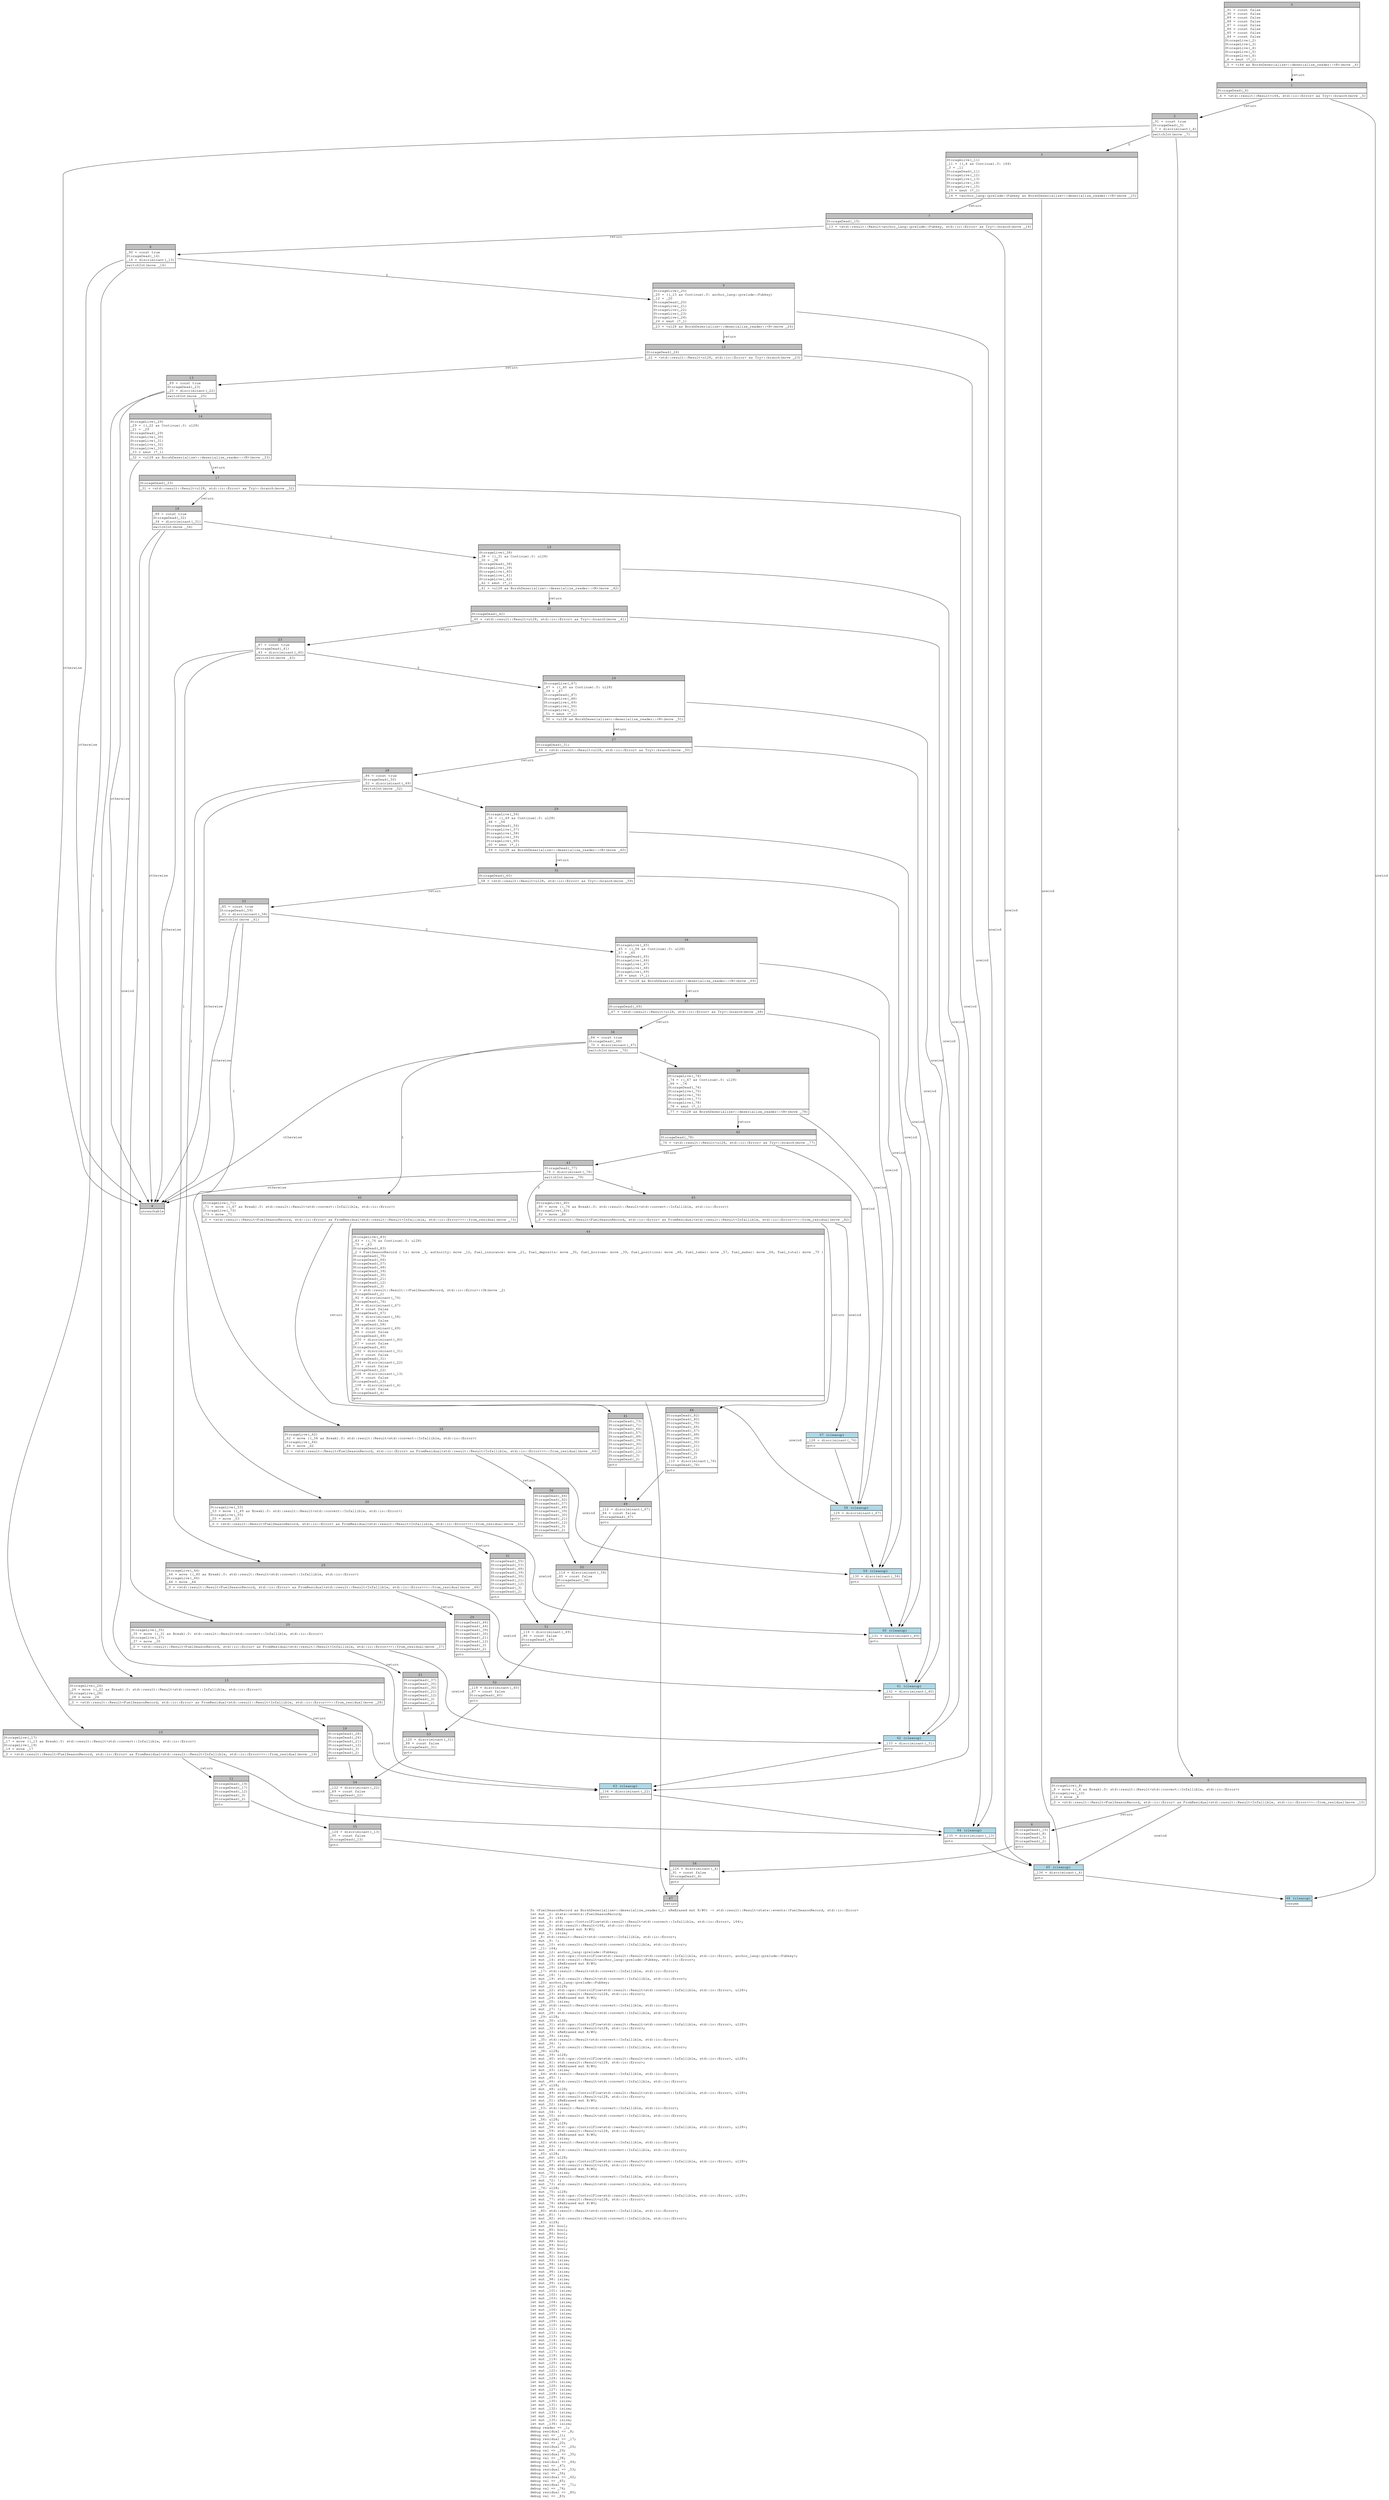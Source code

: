 digraph Mir_0_16144 {
    graph [fontname="Courier, monospace"];
    node [fontname="Courier, monospace"];
    edge [fontname="Courier, monospace"];
    label=<fn &lt;FuelSeasonRecord as BorshDeserialize&gt;::deserialize_reader(_1: &amp;ReErased mut R/#0) -&gt; std::result::Result&lt;state::events::FuelSeasonRecord, std::io::Error&gt;<br align="left"/>let mut _2: state::events::FuelSeasonRecord;<br align="left"/>let mut _3: i64;<br align="left"/>let mut _4: std::ops::ControlFlow&lt;std::result::Result&lt;std::convert::Infallible, std::io::Error&gt;, i64&gt;;<br align="left"/>let mut _5: std::result::Result&lt;i64, std::io::Error&gt;;<br align="left"/>let mut _6: &amp;ReErased mut R/#0;<br align="left"/>let mut _7: isize;<br align="left"/>let _8: std::result::Result&lt;std::convert::Infallible, std::io::Error&gt;;<br align="left"/>let mut _9: !;<br align="left"/>let mut _10: std::result::Result&lt;std::convert::Infallible, std::io::Error&gt;;<br align="left"/>let _11: i64;<br align="left"/>let mut _12: anchor_lang::prelude::Pubkey;<br align="left"/>let mut _13: std::ops::ControlFlow&lt;std::result::Result&lt;std::convert::Infallible, std::io::Error&gt;, anchor_lang::prelude::Pubkey&gt;;<br align="left"/>let mut _14: std::result::Result&lt;anchor_lang::prelude::Pubkey, std::io::Error&gt;;<br align="left"/>let mut _15: &amp;ReErased mut R/#0;<br align="left"/>let mut _16: isize;<br align="left"/>let _17: std::result::Result&lt;std::convert::Infallible, std::io::Error&gt;;<br align="left"/>let mut _18: !;<br align="left"/>let mut _19: std::result::Result&lt;std::convert::Infallible, std::io::Error&gt;;<br align="left"/>let _20: anchor_lang::prelude::Pubkey;<br align="left"/>let mut _21: u128;<br align="left"/>let mut _22: std::ops::ControlFlow&lt;std::result::Result&lt;std::convert::Infallible, std::io::Error&gt;, u128&gt;;<br align="left"/>let mut _23: std::result::Result&lt;u128, std::io::Error&gt;;<br align="left"/>let mut _24: &amp;ReErased mut R/#0;<br align="left"/>let mut _25: isize;<br align="left"/>let _26: std::result::Result&lt;std::convert::Infallible, std::io::Error&gt;;<br align="left"/>let mut _27: !;<br align="left"/>let mut _28: std::result::Result&lt;std::convert::Infallible, std::io::Error&gt;;<br align="left"/>let _29: u128;<br align="left"/>let mut _30: u128;<br align="left"/>let mut _31: std::ops::ControlFlow&lt;std::result::Result&lt;std::convert::Infallible, std::io::Error&gt;, u128&gt;;<br align="left"/>let mut _32: std::result::Result&lt;u128, std::io::Error&gt;;<br align="left"/>let mut _33: &amp;ReErased mut R/#0;<br align="left"/>let mut _34: isize;<br align="left"/>let _35: std::result::Result&lt;std::convert::Infallible, std::io::Error&gt;;<br align="left"/>let mut _36: !;<br align="left"/>let mut _37: std::result::Result&lt;std::convert::Infallible, std::io::Error&gt;;<br align="left"/>let _38: u128;<br align="left"/>let mut _39: u128;<br align="left"/>let mut _40: std::ops::ControlFlow&lt;std::result::Result&lt;std::convert::Infallible, std::io::Error&gt;, u128&gt;;<br align="left"/>let mut _41: std::result::Result&lt;u128, std::io::Error&gt;;<br align="left"/>let mut _42: &amp;ReErased mut R/#0;<br align="left"/>let mut _43: isize;<br align="left"/>let _44: std::result::Result&lt;std::convert::Infallible, std::io::Error&gt;;<br align="left"/>let mut _45: !;<br align="left"/>let mut _46: std::result::Result&lt;std::convert::Infallible, std::io::Error&gt;;<br align="left"/>let _47: u128;<br align="left"/>let mut _48: u128;<br align="left"/>let mut _49: std::ops::ControlFlow&lt;std::result::Result&lt;std::convert::Infallible, std::io::Error&gt;, u128&gt;;<br align="left"/>let mut _50: std::result::Result&lt;u128, std::io::Error&gt;;<br align="left"/>let mut _51: &amp;ReErased mut R/#0;<br align="left"/>let mut _52: isize;<br align="left"/>let _53: std::result::Result&lt;std::convert::Infallible, std::io::Error&gt;;<br align="left"/>let mut _54: !;<br align="left"/>let mut _55: std::result::Result&lt;std::convert::Infallible, std::io::Error&gt;;<br align="left"/>let _56: u128;<br align="left"/>let mut _57: u128;<br align="left"/>let mut _58: std::ops::ControlFlow&lt;std::result::Result&lt;std::convert::Infallible, std::io::Error&gt;, u128&gt;;<br align="left"/>let mut _59: std::result::Result&lt;u128, std::io::Error&gt;;<br align="left"/>let mut _60: &amp;ReErased mut R/#0;<br align="left"/>let mut _61: isize;<br align="left"/>let _62: std::result::Result&lt;std::convert::Infallible, std::io::Error&gt;;<br align="left"/>let mut _63: !;<br align="left"/>let mut _64: std::result::Result&lt;std::convert::Infallible, std::io::Error&gt;;<br align="left"/>let _65: u128;<br align="left"/>let mut _66: u128;<br align="left"/>let mut _67: std::ops::ControlFlow&lt;std::result::Result&lt;std::convert::Infallible, std::io::Error&gt;, u128&gt;;<br align="left"/>let mut _68: std::result::Result&lt;u128, std::io::Error&gt;;<br align="left"/>let mut _69: &amp;ReErased mut R/#0;<br align="left"/>let mut _70: isize;<br align="left"/>let _71: std::result::Result&lt;std::convert::Infallible, std::io::Error&gt;;<br align="left"/>let mut _72: !;<br align="left"/>let mut _73: std::result::Result&lt;std::convert::Infallible, std::io::Error&gt;;<br align="left"/>let _74: u128;<br align="left"/>let mut _75: u128;<br align="left"/>let mut _76: std::ops::ControlFlow&lt;std::result::Result&lt;std::convert::Infallible, std::io::Error&gt;, u128&gt;;<br align="left"/>let mut _77: std::result::Result&lt;u128, std::io::Error&gt;;<br align="left"/>let mut _78: &amp;ReErased mut R/#0;<br align="left"/>let mut _79: isize;<br align="left"/>let _80: std::result::Result&lt;std::convert::Infallible, std::io::Error&gt;;<br align="left"/>let mut _81: !;<br align="left"/>let mut _82: std::result::Result&lt;std::convert::Infallible, std::io::Error&gt;;<br align="left"/>let _83: u128;<br align="left"/>let mut _84: bool;<br align="left"/>let mut _85: bool;<br align="left"/>let mut _86: bool;<br align="left"/>let mut _87: bool;<br align="left"/>let mut _88: bool;<br align="left"/>let mut _89: bool;<br align="left"/>let mut _90: bool;<br align="left"/>let mut _91: bool;<br align="left"/>let mut _92: isize;<br align="left"/>let mut _93: isize;<br align="left"/>let mut _94: isize;<br align="left"/>let mut _95: isize;<br align="left"/>let mut _96: isize;<br align="left"/>let mut _97: isize;<br align="left"/>let mut _98: isize;<br align="left"/>let mut _99: isize;<br align="left"/>let mut _100: isize;<br align="left"/>let mut _101: isize;<br align="left"/>let mut _102: isize;<br align="left"/>let mut _103: isize;<br align="left"/>let mut _104: isize;<br align="left"/>let mut _105: isize;<br align="left"/>let mut _106: isize;<br align="left"/>let mut _107: isize;<br align="left"/>let mut _108: isize;<br align="left"/>let mut _109: isize;<br align="left"/>let mut _110: isize;<br align="left"/>let mut _111: isize;<br align="left"/>let mut _112: isize;<br align="left"/>let mut _113: isize;<br align="left"/>let mut _114: isize;<br align="left"/>let mut _115: isize;<br align="left"/>let mut _116: isize;<br align="left"/>let mut _117: isize;<br align="left"/>let mut _118: isize;<br align="left"/>let mut _119: isize;<br align="left"/>let mut _120: isize;<br align="left"/>let mut _121: isize;<br align="left"/>let mut _122: isize;<br align="left"/>let mut _123: isize;<br align="left"/>let mut _124: isize;<br align="left"/>let mut _125: isize;<br align="left"/>let mut _126: isize;<br align="left"/>let mut _127: isize;<br align="left"/>let mut _128: isize;<br align="left"/>let mut _129: isize;<br align="left"/>let mut _130: isize;<br align="left"/>let mut _131: isize;<br align="left"/>let mut _132: isize;<br align="left"/>let mut _133: isize;<br align="left"/>let mut _134: isize;<br align="left"/>let mut _135: isize;<br align="left"/>let mut _136: isize;<br align="left"/>debug reader =&gt; _1;<br align="left"/>debug residual =&gt; _8;<br align="left"/>debug val =&gt; _11;<br align="left"/>debug residual =&gt; _17;<br align="left"/>debug val =&gt; _20;<br align="left"/>debug residual =&gt; _26;<br align="left"/>debug val =&gt; _29;<br align="left"/>debug residual =&gt; _35;<br align="left"/>debug val =&gt; _38;<br align="left"/>debug residual =&gt; _44;<br align="left"/>debug val =&gt; _47;<br align="left"/>debug residual =&gt; _53;<br align="left"/>debug val =&gt; _56;<br align="left"/>debug residual =&gt; _62;<br align="left"/>debug val =&gt; _65;<br align="left"/>debug residual =&gt; _71;<br align="left"/>debug val =&gt; _74;<br align="left"/>debug residual =&gt; _80;<br align="left"/>debug val =&gt; _83;<br align="left"/>>;
    bb0__0_16144 [shape="none", label=<<table border="0" cellborder="1" cellspacing="0"><tr><td bgcolor="gray" align="center" colspan="1">0</td></tr><tr><td align="left" balign="left">_91 = const false<br/>_90 = const false<br/>_89 = const false<br/>_88 = const false<br/>_87 = const false<br/>_86 = const false<br/>_85 = const false<br/>_84 = const false<br/>StorageLive(_2)<br/>StorageLive(_3)<br/>StorageLive(_4)<br/>StorageLive(_5)<br/>StorageLive(_6)<br/>_6 = &amp;mut (*_1)<br/></td></tr><tr><td align="left">_5 = &lt;i64 as BorshDeserialize&gt;::deserialize_reader::&lt;R&gt;(move _6)</td></tr></table>>];
    bb1__0_16144 [shape="none", label=<<table border="0" cellborder="1" cellspacing="0"><tr><td bgcolor="gray" align="center" colspan="1">1</td></tr><tr><td align="left" balign="left">StorageDead(_6)<br/></td></tr><tr><td align="left">_4 = &lt;std::result::Result&lt;i64, std::io::Error&gt; as Try&gt;::branch(move _5)</td></tr></table>>];
    bb2__0_16144 [shape="none", label=<<table border="0" cellborder="1" cellspacing="0"><tr><td bgcolor="gray" align="center" colspan="1">2</td></tr><tr><td align="left" balign="left">_91 = const true<br/>StorageDead(_5)<br/>_7 = discriminant(_4)<br/></td></tr><tr><td align="left">switchInt(move _7)</td></tr></table>>];
    bb3__0_16144 [shape="none", label=<<table border="0" cellborder="1" cellspacing="0"><tr><td bgcolor="gray" align="center" colspan="1">3</td></tr><tr><td align="left" balign="left">StorageLive(_11)<br/>_11 = ((_4 as Continue).0: i64)<br/>_3 = _11<br/>StorageDead(_11)<br/>StorageLive(_12)<br/>StorageLive(_13)<br/>StorageLive(_14)<br/>StorageLive(_15)<br/>_15 = &amp;mut (*_1)<br/></td></tr><tr><td align="left">_14 = &lt;anchor_lang::prelude::Pubkey as BorshDeserialize&gt;::deserialize_reader::&lt;R&gt;(move _15)</td></tr></table>>];
    bb4__0_16144 [shape="none", label=<<table border="0" cellborder="1" cellspacing="0"><tr><td bgcolor="gray" align="center" colspan="1">4</td></tr><tr><td align="left">unreachable</td></tr></table>>];
    bb5__0_16144 [shape="none", label=<<table border="0" cellborder="1" cellspacing="0"><tr><td bgcolor="gray" align="center" colspan="1">5</td></tr><tr><td align="left" balign="left">StorageLive(_8)<br/>_8 = move ((_4 as Break).0: std::result::Result&lt;std::convert::Infallible, std::io::Error&gt;)<br/>StorageLive(_10)<br/>_10 = move _8<br/></td></tr><tr><td align="left">_0 = &lt;std::result::Result&lt;FuelSeasonRecord, std::io::Error&gt; as FromResidual&lt;std::result::Result&lt;Infallible, std::io::Error&gt;&gt;&gt;::from_residual(move _10)</td></tr></table>>];
    bb6__0_16144 [shape="none", label=<<table border="0" cellborder="1" cellspacing="0"><tr><td bgcolor="gray" align="center" colspan="1">6</td></tr><tr><td align="left" balign="left">StorageDead(_10)<br/>StorageDead(_8)<br/>StorageDead(_3)<br/>StorageDead(_2)<br/></td></tr><tr><td align="left">goto</td></tr></table>>];
    bb7__0_16144 [shape="none", label=<<table border="0" cellborder="1" cellspacing="0"><tr><td bgcolor="gray" align="center" colspan="1">7</td></tr><tr><td align="left" balign="left">StorageDead(_15)<br/></td></tr><tr><td align="left">_13 = &lt;std::result::Result&lt;anchor_lang::prelude::Pubkey, std::io::Error&gt; as Try&gt;::branch(move _14)</td></tr></table>>];
    bb8__0_16144 [shape="none", label=<<table border="0" cellborder="1" cellspacing="0"><tr><td bgcolor="gray" align="center" colspan="1">8</td></tr><tr><td align="left" balign="left">_90 = const true<br/>StorageDead(_14)<br/>_16 = discriminant(_13)<br/></td></tr><tr><td align="left">switchInt(move _16)</td></tr></table>>];
    bb9__0_16144 [shape="none", label=<<table border="0" cellborder="1" cellspacing="0"><tr><td bgcolor="gray" align="center" colspan="1">9</td></tr><tr><td align="left" balign="left">StorageLive(_20)<br/>_20 = ((_13 as Continue).0: anchor_lang::prelude::Pubkey)<br/>_12 = _20<br/>StorageDead(_20)<br/>StorageLive(_21)<br/>StorageLive(_22)<br/>StorageLive(_23)<br/>StorageLive(_24)<br/>_24 = &amp;mut (*_1)<br/></td></tr><tr><td align="left">_23 = &lt;u128 as BorshDeserialize&gt;::deserialize_reader::&lt;R&gt;(move _24)</td></tr></table>>];
    bb10__0_16144 [shape="none", label=<<table border="0" cellborder="1" cellspacing="0"><tr><td bgcolor="gray" align="center" colspan="1">10</td></tr><tr><td align="left" balign="left">StorageLive(_17)<br/>_17 = move ((_13 as Break).0: std::result::Result&lt;std::convert::Infallible, std::io::Error&gt;)<br/>StorageLive(_19)<br/>_19 = move _17<br/></td></tr><tr><td align="left">_0 = &lt;std::result::Result&lt;FuelSeasonRecord, std::io::Error&gt; as FromResidual&lt;std::result::Result&lt;Infallible, std::io::Error&gt;&gt;&gt;::from_residual(move _19)</td></tr></table>>];
    bb11__0_16144 [shape="none", label=<<table border="0" cellborder="1" cellspacing="0"><tr><td bgcolor="gray" align="center" colspan="1">11</td></tr><tr><td align="left" balign="left">StorageDead(_19)<br/>StorageDead(_17)<br/>StorageDead(_12)<br/>StorageDead(_3)<br/>StorageDead(_2)<br/></td></tr><tr><td align="left">goto</td></tr></table>>];
    bb12__0_16144 [shape="none", label=<<table border="0" cellborder="1" cellspacing="0"><tr><td bgcolor="gray" align="center" colspan="1">12</td></tr><tr><td align="left" balign="left">StorageDead(_24)<br/></td></tr><tr><td align="left">_22 = &lt;std::result::Result&lt;u128, std::io::Error&gt; as Try&gt;::branch(move _23)</td></tr></table>>];
    bb13__0_16144 [shape="none", label=<<table border="0" cellborder="1" cellspacing="0"><tr><td bgcolor="gray" align="center" colspan="1">13</td></tr><tr><td align="left" balign="left">_89 = const true<br/>StorageDead(_23)<br/>_25 = discriminant(_22)<br/></td></tr><tr><td align="left">switchInt(move _25)</td></tr></table>>];
    bb14__0_16144 [shape="none", label=<<table border="0" cellborder="1" cellspacing="0"><tr><td bgcolor="gray" align="center" colspan="1">14</td></tr><tr><td align="left" balign="left">StorageLive(_29)<br/>_29 = ((_22 as Continue).0: u128)<br/>_21 = _29<br/>StorageDead(_29)<br/>StorageLive(_30)<br/>StorageLive(_31)<br/>StorageLive(_32)<br/>StorageLive(_33)<br/>_33 = &amp;mut (*_1)<br/></td></tr><tr><td align="left">_32 = &lt;u128 as BorshDeserialize&gt;::deserialize_reader::&lt;R&gt;(move _33)</td></tr></table>>];
    bb15__0_16144 [shape="none", label=<<table border="0" cellborder="1" cellspacing="0"><tr><td bgcolor="gray" align="center" colspan="1">15</td></tr><tr><td align="left" balign="left">StorageLive(_26)<br/>_26 = move ((_22 as Break).0: std::result::Result&lt;std::convert::Infallible, std::io::Error&gt;)<br/>StorageLive(_28)<br/>_28 = move _26<br/></td></tr><tr><td align="left">_0 = &lt;std::result::Result&lt;FuelSeasonRecord, std::io::Error&gt; as FromResidual&lt;std::result::Result&lt;Infallible, std::io::Error&gt;&gt;&gt;::from_residual(move _28)</td></tr></table>>];
    bb16__0_16144 [shape="none", label=<<table border="0" cellborder="1" cellspacing="0"><tr><td bgcolor="gray" align="center" colspan="1">16</td></tr><tr><td align="left" balign="left">StorageDead(_28)<br/>StorageDead(_26)<br/>StorageDead(_21)<br/>StorageDead(_12)<br/>StorageDead(_3)<br/>StorageDead(_2)<br/></td></tr><tr><td align="left">goto</td></tr></table>>];
    bb17__0_16144 [shape="none", label=<<table border="0" cellborder="1" cellspacing="0"><tr><td bgcolor="gray" align="center" colspan="1">17</td></tr><tr><td align="left" balign="left">StorageDead(_33)<br/></td></tr><tr><td align="left">_31 = &lt;std::result::Result&lt;u128, std::io::Error&gt; as Try&gt;::branch(move _32)</td></tr></table>>];
    bb18__0_16144 [shape="none", label=<<table border="0" cellborder="1" cellspacing="0"><tr><td bgcolor="gray" align="center" colspan="1">18</td></tr><tr><td align="left" balign="left">_88 = const true<br/>StorageDead(_32)<br/>_34 = discriminant(_31)<br/></td></tr><tr><td align="left">switchInt(move _34)</td></tr></table>>];
    bb19__0_16144 [shape="none", label=<<table border="0" cellborder="1" cellspacing="0"><tr><td bgcolor="gray" align="center" colspan="1">19</td></tr><tr><td align="left" balign="left">StorageLive(_38)<br/>_38 = ((_31 as Continue).0: u128)<br/>_30 = _38<br/>StorageDead(_38)<br/>StorageLive(_39)<br/>StorageLive(_40)<br/>StorageLive(_41)<br/>StorageLive(_42)<br/>_42 = &amp;mut (*_1)<br/></td></tr><tr><td align="left">_41 = &lt;u128 as BorshDeserialize&gt;::deserialize_reader::&lt;R&gt;(move _42)</td></tr></table>>];
    bb20__0_16144 [shape="none", label=<<table border="0" cellborder="1" cellspacing="0"><tr><td bgcolor="gray" align="center" colspan="1">20</td></tr><tr><td align="left" balign="left">StorageLive(_35)<br/>_35 = move ((_31 as Break).0: std::result::Result&lt;std::convert::Infallible, std::io::Error&gt;)<br/>StorageLive(_37)<br/>_37 = move _35<br/></td></tr><tr><td align="left">_0 = &lt;std::result::Result&lt;FuelSeasonRecord, std::io::Error&gt; as FromResidual&lt;std::result::Result&lt;Infallible, std::io::Error&gt;&gt;&gt;::from_residual(move _37)</td></tr></table>>];
    bb21__0_16144 [shape="none", label=<<table border="0" cellborder="1" cellspacing="0"><tr><td bgcolor="gray" align="center" colspan="1">21</td></tr><tr><td align="left" balign="left">StorageDead(_37)<br/>StorageDead(_35)<br/>StorageDead(_30)<br/>StorageDead(_21)<br/>StorageDead(_12)<br/>StorageDead(_3)<br/>StorageDead(_2)<br/></td></tr><tr><td align="left">goto</td></tr></table>>];
    bb22__0_16144 [shape="none", label=<<table border="0" cellborder="1" cellspacing="0"><tr><td bgcolor="gray" align="center" colspan="1">22</td></tr><tr><td align="left" balign="left">StorageDead(_42)<br/></td></tr><tr><td align="left">_40 = &lt;std::result::Result&lt;u128, std::io::Error&gt; as Try&gt;::branch(move _41)</td></tr></table>>];
    bb23__0_16144 [shape="none", label=<<table border="0" cellborder="1" cellspacing="0"><tr><td bgcolor="gray" align="center" colspan="1">23</td></tr><tr><td align="left" balign="left">_87 = const true<br/>StorageDead(_41)<br/>_43 = discriminant(_40)<br/></td></tr><tr><td align="left">switchInt(move _43)</td></tr></table>>];
    bb24__0_16144 [shape="none", label=<<table border="0" cellborder="1" cellspacing="0"><tr><td bgcolor="gray" align="center" colspan="1">24</td></tr><tr><td align="left" balign="left">StorageLive(_47)<br/>_47 = ((_40 as Continue).0: u128)<br/>_39 = _47<br/>StorageDead(_47)<br/>StorageLive(_48)<br/>StorageLive(_49)<br/>StorageLive(_50)<br/>StorageLive(_51)<br/>_51 = &amp;mut (*_1)<br/></td></tr><tr><td align="left">_50 = &lt;u128 as BorshDeserialize&gt;::deserialize_reader::&lt;R&gt;(move _51)</td></tr></table>>];
    bb25__0_16144 [shape="none", label=<<table border="0" cellborder="1" cellspacing="0"><tr><td bgcolor="gray" align="center" colspan="1">25</td></tr><tr><td align="left" balign="left">StorageLive(_44)<br/>_44 = move ((_40 as Break).0: std::result::Result&lt;std::convert::Infallible, std::io::Error&gt;)<br/>StorageLive(_46)<br/>_46 = move _44<br/></td></tr><tr><td align="left">_0 = &lt;std::result::Result&lt;FuelSeasonRecord, std::io::Error&gt; as FromResidual&lt;std::result::Result&lt;Infallible, std::io::Error&gt;&gt;&gt;::from_residual(move _46)</td></tr></table>>];
    bb26__0_16144 [shape="none", label=<<table border="0" cellborder="1" cellspacing="0"><tr><td bgcolor="gray" align="center" colspan="1">26</td></tr><tr><td align="left" balign="left">StorageDead(_46)<br/>StorageDead(_44)<br/>StorageDead(_39)<br/>StorageDead(_30)<br/>StorageDead(_21)<br/>StorageDead(_12)<br/>StorageDead(_3)<br/>StorageDead(_2)<br/></td></tr><tr><td align="left">goto</td></tr></table>>];
    bb27__0_16144 [shape="none", label=<<table border="0" cellborder="1" cellspacing="0"><tr><td bgcolor="gray" align="center" colspan="1">27</td></tr><tr><td align="left" balign="left">StorageDead(_51)<br/></td></tr><tr><td align="left">_49 = &lt;std::result::Result&lt;u128, std::io::Error&gt; as Try&gt;::branch(move _50)</td></tr></table>>];
    bb28__0_16144 [shape="none", label=<<table border="0" cellborder="1" cellspacing="0"><tr><td bgcolor="gray" align="center" colspan="1">28</td></tr><tr><td align="left" balign="left">_86 = const true<br/>StorageDead(_50)<br/>_52 = discriminant(_49)<br/></td></tr><tr><td align="left">switchInt(move _52)</td></tr></table>>];
    bb29__0_16144 [shape="none", label=<<table border="0" cellborder="1" cellspacing="0"><tr><td bgcolor="gray" align="center" colspan="1">29</td></tr><tr><td align="left" balign="left">StorageLive(_56)<br/>_56 = ((_49 as Continue).0: u128)<br/>_48 = _56<br/>StorageDead(_56)<br/>StorageLive(_57)<br/>StorageLive(_58)<br/>StorageLive(_59)<br/>StorageLive(_60)<br/>_60 = &amp;mut (*_1)<br/></td></tr><tr><td align="left">_59 = &lt;u128 as BorshDeserialize&gt;::deserialize_reader::&lt;R&gt;(move _60)</td></tr></table>>];
    bb30__0_16144 [shape="none", label=<<table border="0" cellborder="1" cellspacing="0"><tr><td bgcolor="gray" align="center" colspan="1">30</td></tr><tr><td align="left" balign="left">StorageLive(_53)<br/>_53 = move ((_49 as Break).0: std::result::Result&lt;std::convert::Infallible, std::io::Error&gt;)<br/>StorageLive(_55)<br/>_55 = move _53<br/></td></tr><tr><td align="left">_0 = &lt;std::result::Result&lt;FuelSeasonRecord, std::io::Error&gt; as FromResidual&lt;std::result::Result&lt;Infallible, std::io::Error&gt;&gt;&gt;::from_residual(move _55)</td></tr></table>>];
    bb31__0_16144 [shape="none", label=<<table border="0" cellborder="1" cellspacing="0"><tr><td bgcolor="gray" align="center" colspan="1">31</td></tr><tr><td align="left" balign="left">StorageDead(_55)<br/>StorageDead(_53)<br/>StorageDead(_48)<br/>StorageDead(_39)<br/>StorageDead(_30)<br/>StorageDead(_21)<br/>StorageDead(_12)<br/>StorageDead(_3)<br/>StorageDead(_2)<br/></td></tr><tr><td align="left">goto</td></tr></table>>];
    bb32__0_16144 [shape="none", label=<<table border="0" cellborder="1" cellspacing="0"><tr><td bgcolor="gray" align="center" colspan="1">32</td></tr><tr><td align="left" balign="left">StorageDead(_60)<br/></td></tr><tr><td align="left">_58 = &lt;std::result::Result&lt;u128, std::io::Error&gt; as Try&gt;::branch(move _59)</td></tr></table>>];
    bb33__0_16144 [shape="none", label=<<table border="0" cellborder="1" cellspacing="0"><tr><td bgcolor="gray" align="center" colspan="1">33</td></tr><tr><td align="left" balign="left">_85 = const true<br/>StorageDead(_59)<br/>_61 = discriminant(_58)<br/></td></tr><tr><td align="left">switchInt(move _61)</td></tr></table>>];
    bb34__0_16144 [shape="none", label=<<table border="0" cellborder="1" cellspacing="0"><tr><td bgcolor="gray" align="center" colspan="1">34</td></tr><tr><td align="left" balign="left">StorageLive(_65)<br/>_65 = ((_58 as Continue).0: u128)<br/>_57 = _65<br/>StorageDead(_65)<br/>StorageLive(_66)<br/>StorageLive(_67)<br/>StorageLive(_68)<br/>StorageLive(_69)<br/>_69 = &amp;mut (*_1)<br/></td></tr><tr><td align="left">_68 = &lt;u128 as BorshDeserialize&gt;::deserialize_reader::&lt;R&gt;(move _69)</td></tr></table>>];
    bb35__0_16144 [shape="none", label=<<table border="0" cellborder="1" cellspacing="0"><tr><td bgcolor="gray" align="center" colspan="1">35</td></tr><tr><td align="left" balign="left">StorageLive(_62)<br/>_62 = move ((_58 as Break).0: std::result::Result&lt;std::convert::Infallible, std::io::Error&gt;)<br/>StorageLive(_64)<br/>_64 = move _62<br/></td></tr><tr><td align="left">_0 = &lt;std::result::Result&lt;FuelSeasonRecord, std::io::Error&gt; as FromResidual&lt;std::result::Result&lt;Infallible, std::io::Error&gt;&gt;&gt;::from_residual(move _64)</td></tr></table>>];
    bb36__0_16144 [shape="none", label=<<table border="0" cellborder="1" cellspacing="0"><tr><td bgcolor="gray" align="center" colspan="1">36</td></tr><tr><td align="left" balign="left">StorageDead(_64)<br/>StorageDead(_62)<br/>StorageDead(_57)<br/>StorageDead(_48)<br/>StorageDead(_39)<br/>StorageDead(_30)<br/>StorageDead(_21)<br/>StorageDead(_12)<br/>StorageDead(_3)<br/>StorageDead(_2)<br/></td></tr><tr><td align="left">goto</td></tr></table>>];
    bb37__0_16144 [shape="none", label=<<table border="0" cellborder="1" cellspacing="0"><tr><td bgcolor="gray" align="center" colspan="1">37</td></tr><tr><td align="left" balign="left">StorageDead(_69)<br/></td></tr><tr><td align="left">_67 = &lt;std::result::Result&lt;u128, std::io::Error&gt; as Try&gt;::branch(move _68)</td></tr></table>>];
    bb38__0_16144 [shape="none", label=<<table border="0" cellborder="1" cellspacing="0"><tr><td bgcolor="gray" align="center" colspan="1">38</td></tr><tr><td align="left" balign="left">_84 = const true<br/>StorageDead(_68)<br/>_70 = discriminant(_67)<br/></td></tr><tr><td align="left">switchInt(move _70)</td></tr></table>>];
    bb39__0_16144 [shape="none", label=<<table border="0" cellborder="1" cellspacing="0"><tr><td bgcolor="gray" align="center" colspan="1">39</td></tr><tr><td align="left" balign="left">StorageLive(_74)<br/>_74 = ((_67 as Continue).0: u128)<br/>_66 = _74<br/>StorageDead(_74)<br/>StorageLive(_75)<br/>StorageLive(_76)<br/>StorageLive(_77)<br/>StorageLive(_78)<br/>_78 = &amp;mut (*_1)<br/></td></tr><tr><td align="left">_77 = &lt;u128 as BorshDeserialize&gt;::deserialize_reader::&lt;R&gt;(move _78)</td></tr></table>>];
    bb40__0_16144 [shape="none", label=<<table border="0" cellborder="1" cellspacing="0"><tr><td bgcolor="gray" align="center" colspan="1">40</td></tr><tr><td align="left" balign="left">StorageLive(_71)<br/>_71 = move ((_67 as Break).0: std::result::Result&lt;std::convert::Infallible, std::io::Error&gt;)<br/>StorageLive(_73)<br/>_73 = move _71<br/></td></tr><tr><td align="left">_0 = &lt;std::result::Result&lt;FuelSeasonRecord, std::io::Error&gt; as FromResidual&lt;std::result::Result&lt;Infallible, std::io::Error&gt;&gt;&gt;::from_residual(move _73)</td></tr></table>>];
    bb41__0_16144 [shape="none", label=<<table border="0" cellborder="1" cellspacing="0"><tr><td bgcolor="gray" align="center" colspan="1">41</td></tr><tr><td align="left" balign="left">StorageDead(_73)<br/>StorageDead(_71)<br/>StorageDead(_66)<br/>StorageDead(_57)<br/>StorageDead(_48)<br/>StorageDead(_39)<br/>StorageDead(_30)<br/>StorageDead(_21)<br/>StorageDead(_12)<br/>StorageDead(_3)<br/>StorageDead(_2)<br/></td></tr><tr><td align="left">goto</td></tr></table>>];
    bb42__0_16144 [shape="none", label=<<table border="0" cellborder="1" cellspacing="0"><tr><td bgcolor="gray" align="center" colspan="1">42</td></tr><tr><td align="left" balign="left">StorageDead(_78)<br/></td></tr><tr><td align="left">_76 = &lt;std::result::Result&lt;u128, std::io::Error&gt; as Try&gt;::branch(move _77)</td></tr></table>>];
    bb43__0_16144 [shape="none", label=<<table border="0" cellborder="1" cellspacing="0"><tr><td bgcolor="gray" align="center" colspan="1">43</td></tr><tr><td align="left" balign="left">StorageDead(_77)<br/>_79 = discriminant(_76)<br/></td></tr><tr><td align="left">switchInt(move _79)</td></tr></table>>];
    bb44__0_16144 [shape="none", label=<<table border="0" cellborder="1" cellspacing="0"><tr><td bgcolor="gray" align="center" colspan="1">44</td></tr><tr><td align="left" balign="left">StorageLive(_83)<br/>_83 = ((_76 as Continue).0: u128)<br/>_75 = _83<br/>StorageDead(_83)<br/>_2 = FuelSeasonRecord { ts: move _3, authority: move _12, fuel_insurance: move _21, fuel_deposits: move _30, fuel_borrows: move _39, fuel_positions: move _48, fuel_taker: move _57, fuel_maker: move _66, fuel_total: move _75 }<br/>StorageDead(_75)<br/>StorageDead(_66)<br/>StorageDead(_57)<br/>StorageDead(_48)<br/>StorageDead(_39)<br/>StorageDead(_30)<br/>StorageDead(_21)<br/>StorageDead(_12)<br/>StorageDead(_3)<br/>_0 = std::result::Result::&lt;FuelSeasonRecord, std::io::Error&gt;::Ok(move _2)<br/>StorageDead(_2)<br/>_92 = discriminant(_76)<br/>StorageDead(_76)<br/>_94 = discriminant(_67)<br/>_84 = const false<br/>StorageDead(_67)<br/>_96 = discriminant(_58)<br/>_85 = const false<br/>StorageDead(_58)<br/>_98 = discriminant(_49)<br/>_86 = const false<br/>StorageDead(_49)<br/>_100 = discriminant(_40)<br/>_87 = const false<br/>StorageDead(_40)<br/>_102 = discriminant(_31)<br/>_88 = const false<br/>StorageDead(_31)<br/>_104 = discriminant(_22)<br/>_89 = const false<br/>StorageDead(_22)<br/>_106 = discriminant(_13)<br/>_90 = const false<br/>StorageDead(_13)<br/>_108 = discriminant(_4)<br/>_91 = const false<br/>StorageDead(_4)<br/></td></tr><tr><td align="left">goto</td></tr></table>>];
    bb45__0_16144 [shape="none", label=<<table border="0" cellborder="1" cellspacing="0"><tr><td bgcolor="gray" align="center" colspan="1">45</td></tr><tr><td align="left" balign="left">StorageLive(_80)<br/>_80 = move ((_76 as Break).0: std::result::Result&lt;std::convert::Infallible, std::io::Error&gt;)<br/>StorageLive(_82)<br/>_82 = move _80<br/></td></tr><tr><td align="left">_0 = &lt;std::result::Result&lt;FuelSeasonRecord, std::io::Error&gt; as FromResidual&lt;std::result::Result&lt;Infallible, std::io::Error&gt;&gt;&gt;::from_residual(move _82)</td></tr></table>>];
    bb46__0_16144 [shape="none", label=<<table border="0" cellborder="1" cellspacing="0"><tr><td bgcolor="gray" align="center" colspan="1">46</td></tr><tr><td align="left" balign="left">StorageDead(_82)<br/>StorageDead(_80)<br/>StorageDead(_75)<br/>StorageDead(_66)<br/>StorageDead(_57)<br/>StorageDead(_48)<br/>StorageDead(_39)<br/>StorageDead(_30)<br/>StorageDead(_21)<br/>StorageDead(_12)<br/>StorageDead(_3)<br/>StorageDead(_2)<br/>_110 = discriminant(_76)<br/>StorageDead(_76)<br/></td></tr><tr><td align="left">goto</td></tr></table>>];
    bb47__0_16144 [shape="none", label=<<table border="0" cellborder="1" cellspacing="0"><tr><td bgcolor="gray" align="center" colspan="1">47</td></tr><tr><td align="left">return</td></tr></table>>];
    bb48__0_16144 [shape="none", label=<<table border="0" cellborder="1" cellspacing="0"><tr><td bgcolor="lightblue" align="center" colspan="1">48 (cleanup)</td></tr><tr><td align="left">resume</td></tr></table>>];
    bb49__0_16144 [shape="none", label=<<table border="0" cellborder="1" cellspacing="0"><tr><td bgcolor="gray" align="center" colspan="1">49</td></tr><tr><td align="left" balign="left">_112 = discriminant(_67)<br/>_84 = const false<br/>StorageDead(_67)<br/></td></tr><tr><td align="left">goto</td></tr></table>>];
    bb50__0_16144 [shape="none", label=<<table border="0" cellborder="1" cellspacing="0"><tr><td bgcolor="gray" align="center" colspan="1">50</td></tr><tr><td align="left" balign="left">_114 = discriminant(_58)<br/>_85 = const false<br/>StorageDead(_58)<br/></td></tr><tr><td align="left">goto</td></tr></table>>];
    bb51__0_16144 [shape="none", label=<<table border="0" cellborder="1" cellspacing="0"><tr><td bgcolor="gray" align="center" colspan="1">51</td></tr><tr><td align="left" balign="left">_116 = discriminant(_49)<br/>_86 = const false<br/>StorageDead(_49)<br/></td></tr><tr><td align="left">goto</td></tr></table>>];
    bb52__0_16144 [shape="none", label=<<table border="0" cellborder="1" cellspacing="0"><tr><td bgcolor="gray" align="center" colspan="1">52</td></tr><tr><td align="left" balign="left">_118 = discriminant(_40)<br/>_87 = const false<br/>StorageDead(_40)<br/></td></tr><tr><td align="left">goto</td></tr></table>>];
    bb53__0_16144 [shape="none", label=<<table border="0" cellborder="1" cellspacing="0"><tr><td bgcolor="gray" align="center" colspan="1">53</td></tr><tr><td align="left" balign="left">_120 = discriminant(_31)<br/>_88 = const false<br/>StorageDead(_31)<br/></td></tr><tr><td align="left">goto</td></tr></table>>];
    bb54__0_16144 [shape="none", label=<<table border="0" cellborder="1" cellspacing="0"><tr><td bgcolor="gray" align="center" colspan="1">54</td></tr><tr><td align="left" balign="left">_122 = discriminant(_22)<br/>_89 = const false<br/>StorageDead(_22)<br/></td></tr><tr><td align="left">goto</td></tr></table>>];
    bb55__0_16144 [shape="none", label=<<table border="0" cellborder="1" cellspacing="0"><tr><td bgcolor="gray" align="center" colspan="1">55</td></tr><tr><td align="left" balign="left">_124 = discriminant(_13)<br/>_90 = const false<br/>StorageDead(_13)<br/></td></tr><tr><td align="left">goto</td></tr></table>>];
    bb56__0_16144 [shape="none", label=<<table border="0" cellborder="1" cellspacing="0"><tr><td bgcolor="gray" align="center" colspan="1">56</td></tr><tr><td align="left" balign="left">_126 = discriminant(_4)<br/>_91 = const false<br/>StorageDead(_4)<br/></td></tr><tr><td align="left">goto</td></tr></table>>];
    bb57__0_16144 [shape="none", label=<<table border="0" cellborder="1" cellspacing="0"><tr><td bgcolor="lightblue" align="center" colspan="1">57 (cleanup)</td></tr><tr><td align="left" balign="left">_128 = discriminant(_76)<br/></td></tr><tr><td align="left">goto</td></tr></table>>];
    bb58__0_16144 [shape="none", label=<<table border="0" cellborder="1" cellspacing="0"><tr><td bgcolor="lightblue" align="center" colspan="1">58 (cleanup)</td></tr><tr><td align="left" balign="left">_129 = discriminant(_67)<br/></td></tr><tr><td align="left">goto</td></tr></table>>];
    bb59__0_16144 [shape="none", label=<<table border="0" cellborder="1" cellspacing="0"><tr><td bgcolor="lightblue" align="center" colspan="1">59 (cleanup)</td></tr><tr><td align="left" balign="left">_130 = discriminant(_58)<br/></td></tr><tr><td align="left">goto</td></tr></table>>];
    bb60__0_16144 [shape="none", label=<<table border="0" cellborder="1" cellspacing="0"><tr><td bgcolor="lightblue" align="center" colspan="1">60 (cleanup)</td></tr><tr><td align="left" balign="left">_131 = discriminant(_49)<br/></td></tr><tr><td align="left">goto</td></tr></table>>];
    bb61__0_16144 [shape="none", label=<<table border="0" cellborder="1" cellspacing="0"><tr><td bgcolor="lightblue" align="center" colspan="1">61 (cleanup)</td></tr><tr><td align="left" balign="left">_132 = discriminant(_40)<br/></td></tr><tr><td align="left">goto</td></tr></table>>];
    bb62__0_16144 [shape="none", label=<<table border="0" cellborder="1" cellspacing="0"><tr><td bgcolor="lightblue" align="center" colspan="1">62 (cleanup)</td></tr><tr><td align="left" balign="left">_133 = discriminant(_31)<br/></td></tr><tr><td align="left">goto</td></tr></table>>];
    bb63__0_16144 [shape="none", label=<<table border="0" cellborder="1" cellspacing="0"><tr><td bgcolor="lightblue" align="center" colspan="1">63 (cleanup)</td></tr><tr><td align="left" balign="left">_134 = discriminant(_22)<br/></td></tr><tr><td align="left">goto</td></tr></table>>];
    bb64__0_16144 [shape="none", label=<<table border="0" cellborder="1" cellspacing="0"><tr><td bgcolor="lightblue" align="center" colspan="1">64 (cleanup)</td></tr><tr><td align="left" balign="left">_135 = discriminant(_13)<br/></td></tr><tr><td align="left">goto</td></tr></table>>];
    bb65__0_16144 [shape="none", label=<<table border="0" cellborder="1" cellspacing="0"><tr><td bgcolor="lightblue" align="center" colspan="1">65 (cleanup)</td></tr><tr><td align="left" balign="left">_136 = discriminant(_4)<br/></td></tr><tr><td align="left">goto</td></tr></table>>];
    bb0__0_16144 -> bb1__0_16144 [label="return"];
    bb1__0_16144 -> bb2__0_16144 [label="return"];
    bb1__0_16144 -> bb48__0_16144 [label="unwind"];
    bb2__0_16144 -> bb3__0_16144 [label="0"];
    bb2__0_16144 -> bb5__0_16144 [label="1"];
    bb2__0_16144 -> bb4__0_16144 [label="otherwise"];
    bb3__0_16144 -> bb7__0_16144 [label="return"];
    bb3__0_16144 -> bb65__0_16144 [label="unwind"];
    bb5__0_16144 -> bb6__0_16144 [label="return"];
    bb5__0_16144 -> bb65__0_16144 [label="unwind"];
    bb6__0_16144 -> bb56__0_16144 [label=""];
    bb7__0_16144 -> bb8__0_16144 [label="return"];
    bb7__0_16144 -> bb65__0_16144 [label="unwind"];
    bb8__0_16144 -> bb9__0_16144 [label="0"];
    bb8__0_16144 -> bb10__0_16144 [label="1"];
    bb8__0_16144 -> bb4__0_16144 [label="otherwise"];
    bb9__0_16144 -> bb12__0_16144 [label="return"];
    bb9__0_16144 -> bb64__0_16144 [label="unwind"];
    bb10__0_16144 -> bb11__0_16144 [label="return"];
    bb10__0_16144 -> bb64__0_16144 [label="unwind"];
    bb11__0_16144 -> bb55__0_16144 [label=""];
    bb12__0_16144 -> bb13__0_16144 [label="return"];
    bb12__0_16144 -> bb64__0_16144 [label="unwind"];
    bb13__0_16144 -> bb14__0_16144 [label="0"];
    bb13__0_16144 -> bb15__0_16144 [label="1"];
    bb13__0_16144 -> bb4__0_16144 [label="otherwise"];
    bb14__0_16144 -> bb17__0_16144 [label="return"];
    bb14__0_16144 -> bb63__0_16144 [label="unwind"];
    bb15__0_16144 -> bb16__0_16144 [label="return"];
    bb15__0_16144 -> bb63__0_16144 [label="unwind"];
    bb16__0_16144 -> bb54__0_16144 [label=""];
    bb17__0_16144 -> bb18__0_16144 [label="return"];
    bb17__0_16144 -> bb63__0_16144 [label="unwind"];
    bb18__0_16144 -> bb19__0_16144 [label="0"];
    bb18__0_16144 -> bb20__0_16144 [label="1"];
    bb18__0_16144 -> bb4__0_16144 [label="otherwise"];
    bb19__0_16144 -> bb22__0_16144 [label="return"];
    bb19__0_16144 -> bb62__0_16144 [label="unwind"];
    bb20__0_16144 -> bb21__0_16144 [label="return"];
    bb20__0_16144 -> bb62__0_16144 [label="unwind"];
    bb21__0_16144 -> bb53__0_16144 [label=""];
    bb22__0_16144 -> bb23__0_16144 [label="return"];
    bb22__0_16144 -> bb62__0_16144 [label="unwind"];
    bb23__0_16144 -> bb24__0_16144 [label="0"];
    bb23__0_16144 -> bb25__0_16144 [label="1"];
    bb23__0_16144 -> bb4__0_16144 [label="otherwise"];
    bb24__0_16144 -> bb27__0_16144 [label="return"];
    bb24__0_16144 -> bb61__0_16144 [label="unwind"];
    bb25__0_16144 -> bb26__0_16144 [label="return"];
    bb25__0_16144 -> bb61__0_16144 [label="unwind"];
    bb26__0_16144 -> bb52__0_16144 [label=""];
    bb27__0_16144 -> bb28__0_16144 [label="return"];
    bb27__0_16144 -> bb61__0_16144 [label="unwind"];
    bb28__0_16144 -> bb29__0_16144 [label="0"];
    bb28__0_16144 -> bb30__0_16144 [label="1"];
    bb28__0_16144 -> bb4__0_16144 [label="otherwise"];
    bb29__0_16144 -> bb32__0_16144 [label="return"];
    bb29__0_16144 -> bb60__0_16144 [label="unwind"];
    bb30__0_16144 -> bb31__0_16144 [label="return"];
    bb30__0_16144 -> bb60__0_16144 [label="unwind"];
    bb31__0_16144 -> bb51__0_16144 [label=""];
    bb32__0_16144 -> bb33__0_16144 [label="return"];
    bb32__0_16144 -> bb60__0_16144 [label="unwind"];
    bb33__0_16144 -> bb34__0_16144 [label="0"];
    bb33__0_16144 -> bb35__0_16144 [label="1"];
    bb33__0_16144 -> bb4__0_16144 [label="otherwise"];
    bb34__0_16144 -> bb37__0_16144 [label="return"];
    bb34__0_16144 -> bb59__0_16144 [label="unwind"];
    bb35__0_16144 -> bb36__0_16144 [label="return"];
    bb35__0_16144 -> bb59__0_16144 [label="unwind"];
    bb36__0_16144 -> bb50__0_16144 [label=""];
    bb37__0_16144 -> bb38__0_16144 [label="return"];
    bb37__0_16144 -> bb59__0_16144 [label="unwind"];
    bb38__0_16144 -> bb39__0_16144 [label="0"];
    bb38__0_16144 -> bb40__0_16144 [label="1"];
    bb38__0_16144 -> bb4__0_16144 [label="otherwise"];
    bb39__0_16144 -> bb42__0_16144 [label="return"];
    bb39__0_16144 -> bb58__0_16144 [label="unwind"];
    bb40__0_16144 -> bb41__0_16144 [label="return"];
    bb40__0_16144 -> bb58__0_16144 [label="unwind"];
    bb41__0_16144 -> bb49__0_16144 [label=""];
    bb42__0_16144 -> bb43__0_16144 [label="return"];
    bb42__0_16144 -> bb58__0_16144 [label="unwind"];
    bb43__0_16144 -> bb44__0_16144 [label="0"];
    bb43__0_16144 -> bb45__0_16144 [label="1"];
    bb43__0_16144 -> bb4__0_16144 [label="otherwise"];
    bb44__0_16144 -> bb47__0_16144 [label=""];
    bb45__0_16144 -> bb46__0_16144 [label="return"];
    bb45__0_16144 -> bb57__0_16144 [label="unwind"];
    bb46__0_16144 -> bb49__0_16144 [label=""];
    bb49__0_16144 -> bb50__0_16144 [label=""];
    bb50__0_16144 -> bb51__0_16144 [label=""];
    bb51__0_16144 -> bb52__0_16144 [label=""];
    bb52__0_16144 -> bb53__0_16144 [label=""];
    bb53__0_16144 -> bb54__0_16144 [label=""];
    bb54__0_16144 -> bb55__0_16144 [label=""];
    bb55__0_16144 -> bb56__0_16144 [label=""];
    bb56__0_16144 -> bb47__0_16144 [label=""];
    bb57__0_16144 -> bb58__0_16144 [label=""];
    bb58__0_16144 -> bb59__0_16144 [label=""];
    bb59__0_16144 -> bb60__0_16144 [label=""];
    bb60__0_16144 -> bb61__0_16144 [label=""];
    bb61__0_16144 -> bb62__0_16144 [label=""];
    bb62__0_16144 -> bb63__0_16144 [label=""];
    bb63__0_16144 -> bb64__0_16144 [label=""];
    bb64__0_16144 -> bb65__0_16144 [label=""];
    bb65__0_16144 -> bb48__0_16144 [label=""];
}
